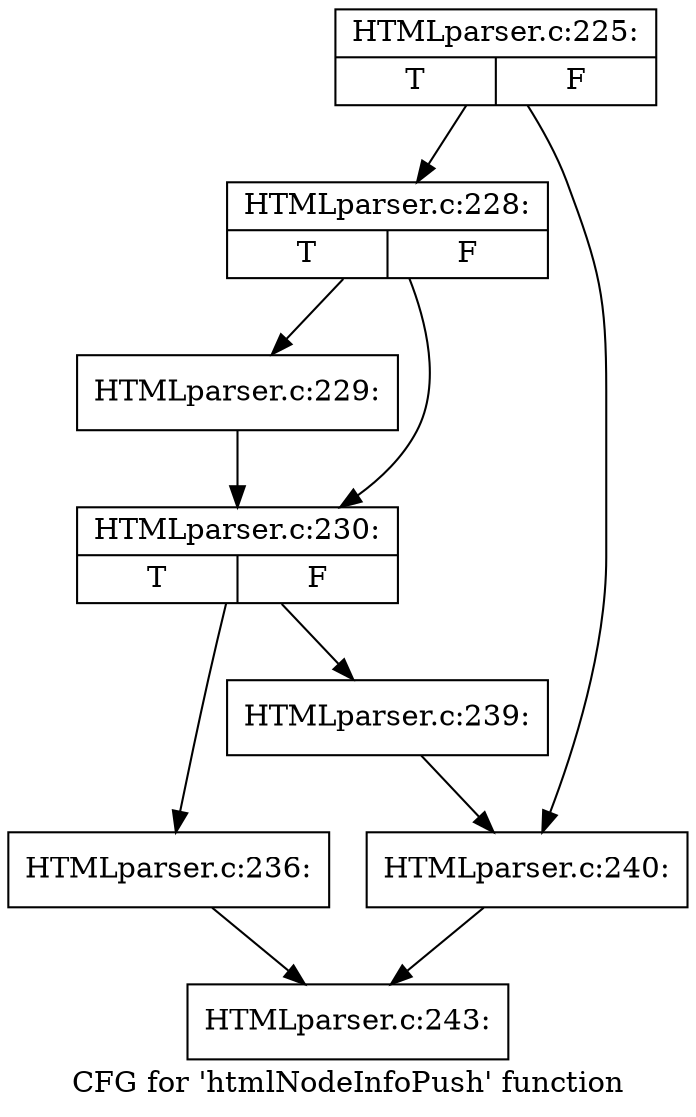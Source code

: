digraph "CFG for 'htmlNodeInfoPush' function" {
	label="CFG for 'htmlNodeInfoPush' function";

	Node0x4007c50 [shape=record,label="{HTMLparser.c:225:|{<s0>T|<s1>F}}"];
	Node0x4007c50 -> Node0x4008090;
	Node0x4007c50 -> Node0x40080e0;
	Node0x4008090 [shape=record,label="{HTMLparser.c:228:|{<s0>T|<s1>F}}"];
	Node0x4008090 -> Node0x401b970;
	Node0x4008090 -> Node0x401b9c0;
	Node0x401b970 [shape=record,label="{HTMLparser.c:229:}"];
	Node0x401b970 -> Node0x401b9c0;
	Node0x401b9c0 [shape=record,label="{HTMLparser.c:230:|{<s0>T|<s1>F}}"];
	Node0x401b9c0 -> Node0x401cc90;
	Node0x401b9c0 -> Node0x401cce0;
	Node0x401cc90 [shape=record,label="{HTMLparser.c:236:}"];
	Node0x401cc90 -> Node0x4008170;
	Node0x401cce0 [shape=record,label="{HTMLparser.c:239:}"];
	Node0x401cce0 -> Node0x40080e0;
	Node0x40080e0 [shape=record,label="{HTMLparser.c:240:}"];
	Node0x40080e0 -> Node0x4008170;
	Node0x4008170 [shape=record,label="{HTMLparser.c:243:}"];
}
